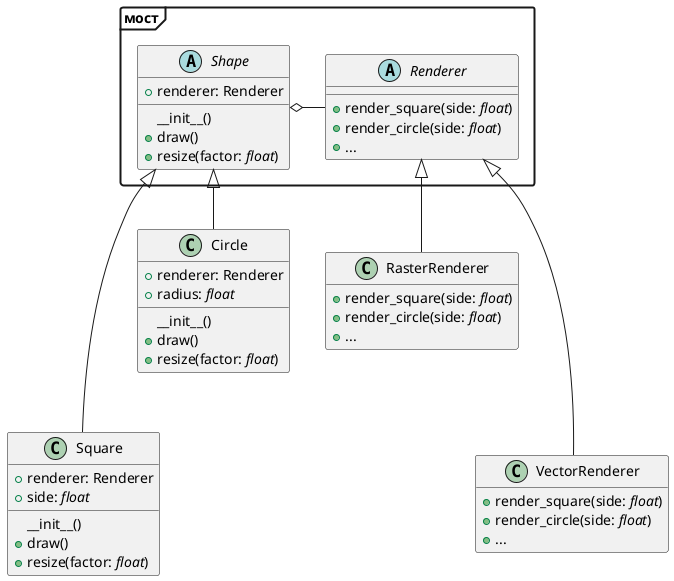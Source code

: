 @startuml

skinparam {
    ClassAttributeFontName Space Mono
    FrameBorderThickness 2
}
hide abstract class empty members

frame мост {

    abstract class Renderer {
        +render_square(side: <i>float</i>)
        +render_circle(side: <i>float</i>)
        +{method}...
    }

    abstract class Shape {
        +renderer: Renderer
        __init__()
        +draw()
        +resize(factor: <i>float</i>)
    }

}

class RasterRenderer {
    +render_square(side: <i>float</i>)
    +render_circle(side: <i>float</i>)
    +{method}...
}


class VectorRenderer {
    +render_square(side: <i>float</i>)
    +render_circle(side: <i>float</i>)
    +{method}...
}


class Square {
    +renderer: Renderer
    +side: <i>float</i>
    __init__()
    +draw()
    +resize(factor: <i>float</i>)
}


class Circle {
    +renderer: Renderer
    +radius: <i>float</i>
    __init__()
    +draw()
    +resize(factor: <i>float</i>)
}


Renderer <|-- RasterRenderer
Renderer <|--- VectorRenderer
Shape <|--- Square
Shape <|-- Circle

Shape o-right- Renderer


@enduml
